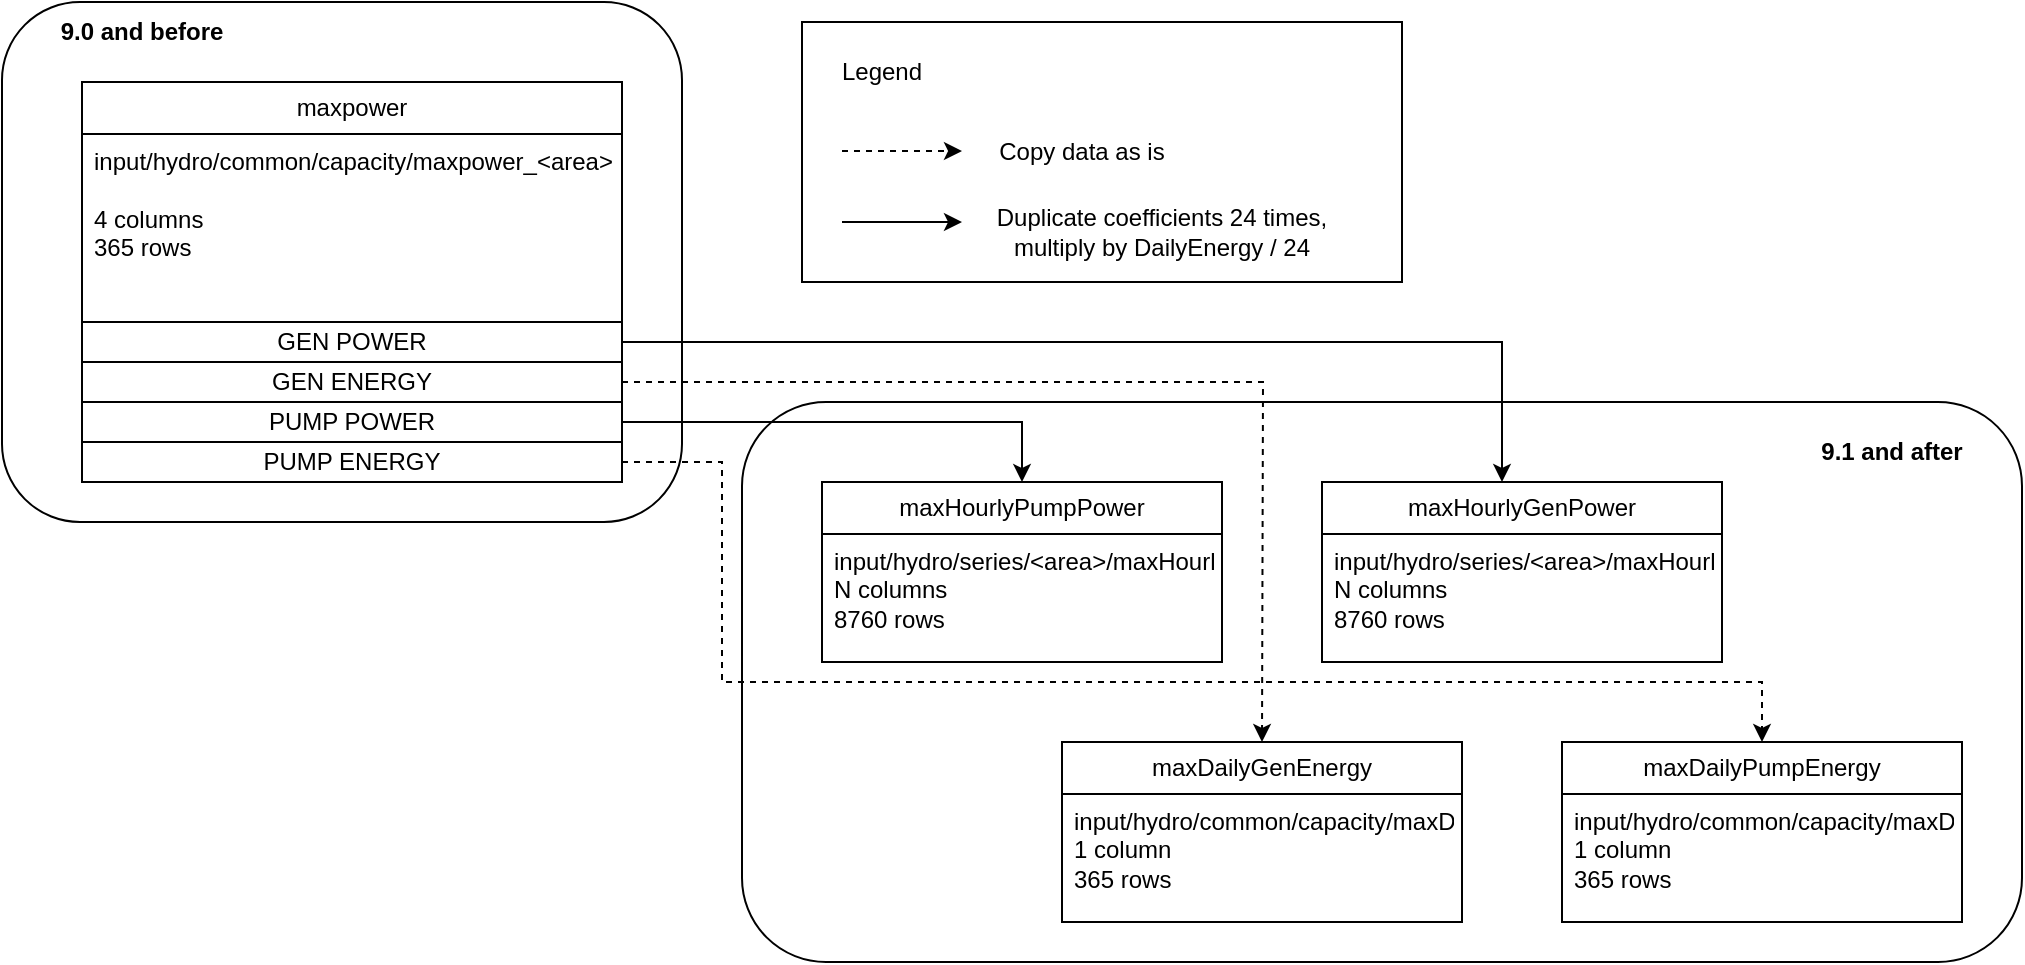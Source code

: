 <mxfile version="24.0.5" type="device">
  <diagram name="Page-1" id="Kyvzz6OrJYYe4iwYSb0X">
    <mxGraphModel dx="1362" dy="751" grid="1" gridSize="10" guides="1" tooltips="1" connect="1" arrows="1" fold="1" page="1" pageScale="1" pageWidth="827" pageHeight="1169" math="0" shadow="0">
      <root>
        <mxCell id="0" />
        <mxCell id="1" parent="0" />
        <mxCell id="lWOmYwpAASeuPBXCEZz9-40" value="" style="rounded=1;whiteSpace=wrap;html=1;" parent="1" vertex="1">
          <mxGeometry x="400" y="530" width="640" height="280" as="geometry" />
        </mxCell>
        <mxCell id="lWOmYwpAASeuPBXCEZz9-38" value="" style="rounded=1;whiteSpace=wrap;html=1;" parent="1" vertex="1">
          <mxGeometry x="30" y="330" width="340" height="260" as="geometry" />
        </mxCell>
        <mxCell id="lWOmYwpAASeuPBXCEZz9-36" value="" style="html=1;whiteSpace=wrap;" parent="1" vertex="1">
          <mxGeometry x="430" y="340" width="300" height="130" as="geometry" />
        </mxCell>
        <mxCell id="lWOmYwpAASeuPBXCEZz9-2" value="maxpower" style="swimlane;fontStyle=0;childLayout=stackLayout;horizontal=1;startSize=26;fillColor=none;horizontalStack=0;resizeParent=1;resizeParentMax=0;resizeLast=0;collapsible=1;marginBottom=0;whiteSpace=wrap;html=1;" parent="1" vertex="1">
          <mxGeometry x="70" y="370" width="270" height="200" as="geometry" />
        </mxCell>
        <mxCell id="lWOmYwpAASeuPBXCEZz9-3" value="&lt;div&gt;input/hydro/common/capacity/maxpower_&amp;lt;area&amp;gt;.txt&lt;/div&gt;&lt;div&gt;&lt;br&gt;&lt;/div&gt;&lt;div&gt;4 columns&lt;br&gt;&lt;/div&gt;&lt;div&gt;365 rows&lt;br&gt;&lt;/div&gt;" style="text;strokeColor=none;fillColor=none;align=left;verticalAlign=top;spacingLeft=4;spacingRight=4;overflow=hidden;rotatable=0;points=[[0,0.5],[1,0.5]];portConstraint=eastwest;whiteSpace=wrap;html=1;" parent="lWOmYwpAASeuPBXCEZz9-2" vertex="1">
          <mxGeometry y="26" width="270" height="94" as="geometry" />
        </mxCell>
        <mxCell id="lWOmYwpAASeuPBXCEZz9-9" value="GEN POWER" style="rounded=0;whiteSpace=wrap;html=1;" parent="lWOmYwpAASeuPBXCEZz9-2" vertex="1">
          <mxGeometry y="120" width="270" height="20" as="geometry" />
        </mxCell>
        <mxCell id="lWOmYwpAASeuPBXCEZz9-23" style="edgeStyle=orthogonalEdgeStyle;rounded=0;orthogonalLoop=1;jettySize=auto;html=1;exitX=1;exitY=0.5;exitDx=0;exitDy=0;dashed=1;" parent="lWOmYwpAASeuPBXCEZz9-2" source="lWOmYwpAASeuPBXCEZz9-8" edge="1">
          <mxGeometry relative="1" as="geometry">
            <mxPoint x="590" y="330" as="targetPoint" />
          </mxGeometry>
        </mxCell>
        <mxCell id="lWOmYwpAASeuPBXCEZz9-8" value="GEN ENERGY" style="rounded=0;whiteSpace=wrap;html=1;" parent="lWOmYwpAASeuPBXCEZz9-2" vertex="1">
          <mxGeometry y="140" width="270" height="20" as="geometry" />
        </mxCell>
        <mxCell id="lWOmYwpAASeuPBXCEZz9-7" value="PUMP POWER" style="rounded=0;whiteSpace=wrap;html=1;" parent="lWOmYwpAASeuPBXCEZz9-2" vertex="1">
          <mxGeometry y="160" width="270" height="20" as="geometry" />
        </mxCell>
        <mxCell id="lWOmYwpAASeuPBXCEZz9-6" value="PUMP ENERGY" style="rounded=0;whiteSpace=wrap;html=1;" parent="lWOmYwpAASeuPBXCEZz9-2" vertex="1">
          <mxGeometry y="180" width="270" height="20" as="geometry" />
        </mxCell>
        <mxCell id="lWOmYwpAASeuPBXCEZz9-12" style="edgeStyle=orthogonalEdgeStyle;rounded=0;orthogonalLoop=1;jettySize=auto;html=1;exitX=1;exitY=0.5;exitDx=0;exitDy=0;entryX=0.5;entryY=0;entryDx=0;entryDy=0;" parent="1" source="lWOmYwpAASeuPBXCEZz9-7" target="lWOmYwpAASeuPBXCEZz9-21" edge="1">
          <mxGeometry relative="1" as="geometry">
            <mxPoint x="540" y="560" as="targetPoint" />
          </mxGeometry>
        </mxCell>
        <mxCell id="lWOmYwpAASeuPBXCEZz9-11" style="edgeStyle=orthogonalEdgeStyle;rounded=0;orthogonalLoop=1;jettySize=auto;html=1;exitX=1;exitY=0.5;exitDx=0;exitDy=0;entryX=0.5;entryY=0;entryDx=0;entryDy=0;" parent="1" source="lWOmYwpAASeuPBXCEZz9-9" edge="1">
          <mxGeometry relative="1" as="geometry">
            <mxPoint x="780" y="570" as="targetPoint" />
            <Array as="points">
              <mxPoint x="780" y="500" />
            </Array>
          </mxGeometry>
        </mxCell>
        <mxCell id="lWOmYwpAASeuPBXCEZz9-21" value="maxHourlyPumpPower" style="swimlane;fontStyle=0;childLayout=stackLayout;horizontal=1;startSize=26;fillColor=none;horizontalStack=0;resizeParent=1;resizeParentMax=0;resizeLast=0;collapsible=1;marginBottom=0;whiteSpace=wrap;html=1;" parent="1" vertex="1">
          <mxGeometry x="440" y="570" width="200" height="90" as="geometry" />
        </mxCell>
        <mxCell id="lWOmYwpAASeuPBXCEZz9-22" value="&lt;div&gt;input/hydro/series/&amp;lt;area&amp;gt;/maxHourlyPumpPower.txt&lt;br&gt;&lt;/div&gt;&lt;div&gt;N columns&lt;/div&gt;&lt;div&gt;8760 rows&lt;br&gt;&lt;/div&gt;" style="text;strokeColor=none;fillColor=none;align=left;verticalAlign=top;spacingLeft=4;spacingRight=4;overflow=hidden;rotatable=0;points=[[0,0.5],[1,0.5]];portConstraint=eastwest;whiteSpace=wrap;html=1;" parent="lWOmYwpAASeuPBXCEZz9-21" vertex="1">
          <mxGeometry y="26" width="200" height="64" as="geometry" />
        </mxCell>
        <mxCell id="lWOmYwpAASeuPBXCEZz9-24" style="edgeStyle=orthogonalEdgeStyle;rounded=0;orthogonalLoop=1;jettySize=auto;html=1;exitX=1;exitY=0.5;exitDx=0;exitDy=0;entryX=0.5;entryY=0;entryDx=0;entryDy=0;dashed=1;" parent="1" source="lWOmYwpAASeuPBXCEZz9-6" edge="1">
          <mxGeometry relative="1" as="geometry">
            <mxPoint x="910" y="700" as="targetPoint" />
            <Array as="points">
              <mxPoint x="390" y="560" />
              <mxPoint x="390" y="670" />
              <mxPoint x="910" y="670" />
            </Array>
          </mxGeometry>
        </mxCell>
        <mxCell id="lWOmYwpAASeuPBXCEZz9-28" value="" style="endArrow=classic;html=1;rounded=0;dashed=1;" parent="1" edge="1">
          <mxGeometry width="50" height="50" relative="1" as="geometry">
            <mxPoint x="450" y="404.5" as="sourcePoint" />
            <mxPoint x="510" y="404.5" as="targetPoint" />
          </mxGeometry>
        </mxCell>
        <mxCell id="lWOmYwpAASeuPBXCEZz9-29" value="Copy data as is" style="text;html=1;align=center;verticalAlign=middle;whiteSpace=wrap;rounded=0;" parent="1" vertex="1">
          <mxGeometry x="520" y="390" width="100" height="30" as="geometry" />
        </mxCell>
        <mxCell id="lWOmYwpAASeuPBXCEZz9-30" value="" style="endArrow=classic;html=1;rounded=0;" parent="1" edge="1">
          <mxGeometry width="50" height="50" relative="1" as="geometry">
            <mxPoint x="450" y="440" as="sourcePoint" />
            <mxPoint x="510" y="440" as="targetPoint" />
          </mxGeometry>
        </mxCell>
        <mxCell id="lWOmYwpAASeuPBXCEZz9-31" value="Duplicate coefficients 24 times, multiply by DailyEnergy / 24" style="text;html=1;align=center;verticalAlign=middle;whiteSpace=wrap;rounded=0;" parent="1" vertex="1">
          <mxGeometry x="510" y="430" width="200" height="30" as="geometry" />
        </mxCell>
        <mxCell id="lWOmYwpAASeuPBXCEZz9-37" value="Legend" style="text;html=1;align=center;verticalAlign=middle;whiteSpace=wrap;rounded=0;" parent="1" vertex="1">
          <mxGeometry x="440" y="350" width="60" height="30" as="geometry" />
        </mxCell>
        <mxCell id="lWOmYwpAASeuPBXCEZz9-39" value="9.0 and before" style="text;html=1;align=center;verticalAlign=middle;whiteSpace=wrap;rounded=0;fontStyle=1" parent="1" vertex="1">
          <mxGeometry x="50" y="330" width="100" height="30" as="geometry" />
        </mxCell>
        <mxCell id="lWOmYwpAASeuPBXCEZz9-43" value="9.1 and after" style="text;html=1;align=center;verticalAlign=middle;whiteSpace=wrap;rounded=0;fontStyle=1" parent="1" vertex="1">
          <mxGeometry x="930" y="540" width="90" height="30" as="geometry" />
        </mxCell>
        <mxCell id="lWOmYwpAASeuPBXCEZz9-44" value="maxDailyGenEnergy" style="swimlane;fontStyle=0;childLayout=stackLayout;horizontal=1;startSize=26;fillColor=none;horizontalStack=0;resizeParent=1;resizeParentMax=0;resizeLast=0;collapsible=1;marginBottom=0;whiteSpace=wrap;html=1;" parent="1" vertex="1">
          <mxGeometry x="560" y="700" width="200" height="90" as="geometry" />
        </mxCell>
        <mxCell id="lWOmYwpAASeuPBXCEZz9-45" value="&lt;div&gt;input/hydro/common/capacity/maxDailyGenEnergy_&amp;lt;area&amp;gt;.txt&lt;/div&gt;&lt;div&gt;1 column&lt;/div&gt;&lt;div&gt;365 rows&lt;br&gt;&lt;/div&gt;" style="text;strokeColor=none;fillColor=none;align=left;verticalAlign=top;spacingLeft=4;spacingRight=4;overflow=hidden;rotatable=0;points=[[0,0.5],[1,0.5]];portConstraint=eastwest;whiteSpace=wrap;html=1;" parent="lWOmYwpAASeuPBXCEZz9-44" vertex="1">
          <mxGeometry y="26" width="200" height="64" as="geometry" />
        </mxCell>
        <mxCell id="lWOmYwpAASeuPBXCEZz9-46" value="maxDailyPumpEnergy" style="swimlane;fontStyle=0;childLayout=stackLayout;horizontal=1;startSize=26;fillColor=none;horizontalStack=0;resizeParent=1;resizeParentMax=0;resizeLast=0;collapsible=1;marginBottom=0;whiteSpace=wrap;html=1;" parent="1" vertex="1">
          <mxGeometry x="810" y="700" width="200" height="90" as="geometry" />
        </mxCell>
        <mxCell id="lWOmYwpAASeuPBXCEZz9-47" value="&lt;div&gt;input/hydro/common/capacity/maxDailyPumpEnergy_&amp;lt;area&amp;gt;.txt&lt;/div&gt;&lt;div&gt;1 column&lt;/div&gt;&lt;div&gt;365 rows&lt;br&gt;&lt;/div&gt;" style="text;strokeColor=none;fillColor=none;align=left;verticalAlign=top;spacingLeft=4;spacingRight=4;overflow=hidden;rotatable=0;points=[[0,0.5],[1,0.5]];portConstraint=eastwest;whiteSpace=wrap;html=1;" parent="lWOmYwpAASeuPBXCEZz9-46" vertex="1">
          <mxGeometry y="26" width="200" height="64" as="geometry" />
        </mxCell>
        <mxCell id="lWOmYwpAASeuPBXCEZz9-48" value="maxHourlyGenPower" style="swimlane;fontStyle=0;childLayout=stackLayout;horizontal=1;startSize=26;fillColor=none;horizontalStack=0;resizeParent=1;resizeParentMax=0;resizeLast=0;collapsible=1;marginBottom=0;whiteSpace=wrap;html=1;" parent="1" vertex="1">
          <mxGeometry x="690" y="570" width="200" height="90" as="geometry" />
        </mxCell>
        <mxCell id="lWOmYwpAASeuPBXCEZz9-49" value="&lt;div&gt;input/hydro/series/&amp;lt;area&amp;gt;/maxHourlyGenPower.txt&lt;br&gt;&lt;/div&gt;&lt;div&gt;N columns&lt;/div&gt;&lt;div&gt;8760 rows&lt;br&gt;&lt;/div&gt;" style="text;strokeColor=none;fillColor=none;align=left;verticalAlign=top;spacingLeft=4;spacingRight=4;overflow=hidden;rotatable=0;points=[[0,0.5],[1,0.5]];portConstraint=eastwest;whiteSpace=wrap;html=1;" parent="lWOmYwpAASeuPBXCEZz9-48" vertex="1">
          <mxGeometry y="26" width="200" height="64" as="geometry" />
        </mxCell>
      </root>
    </mxGraphModel>
  </diagram>
</mxfile>
